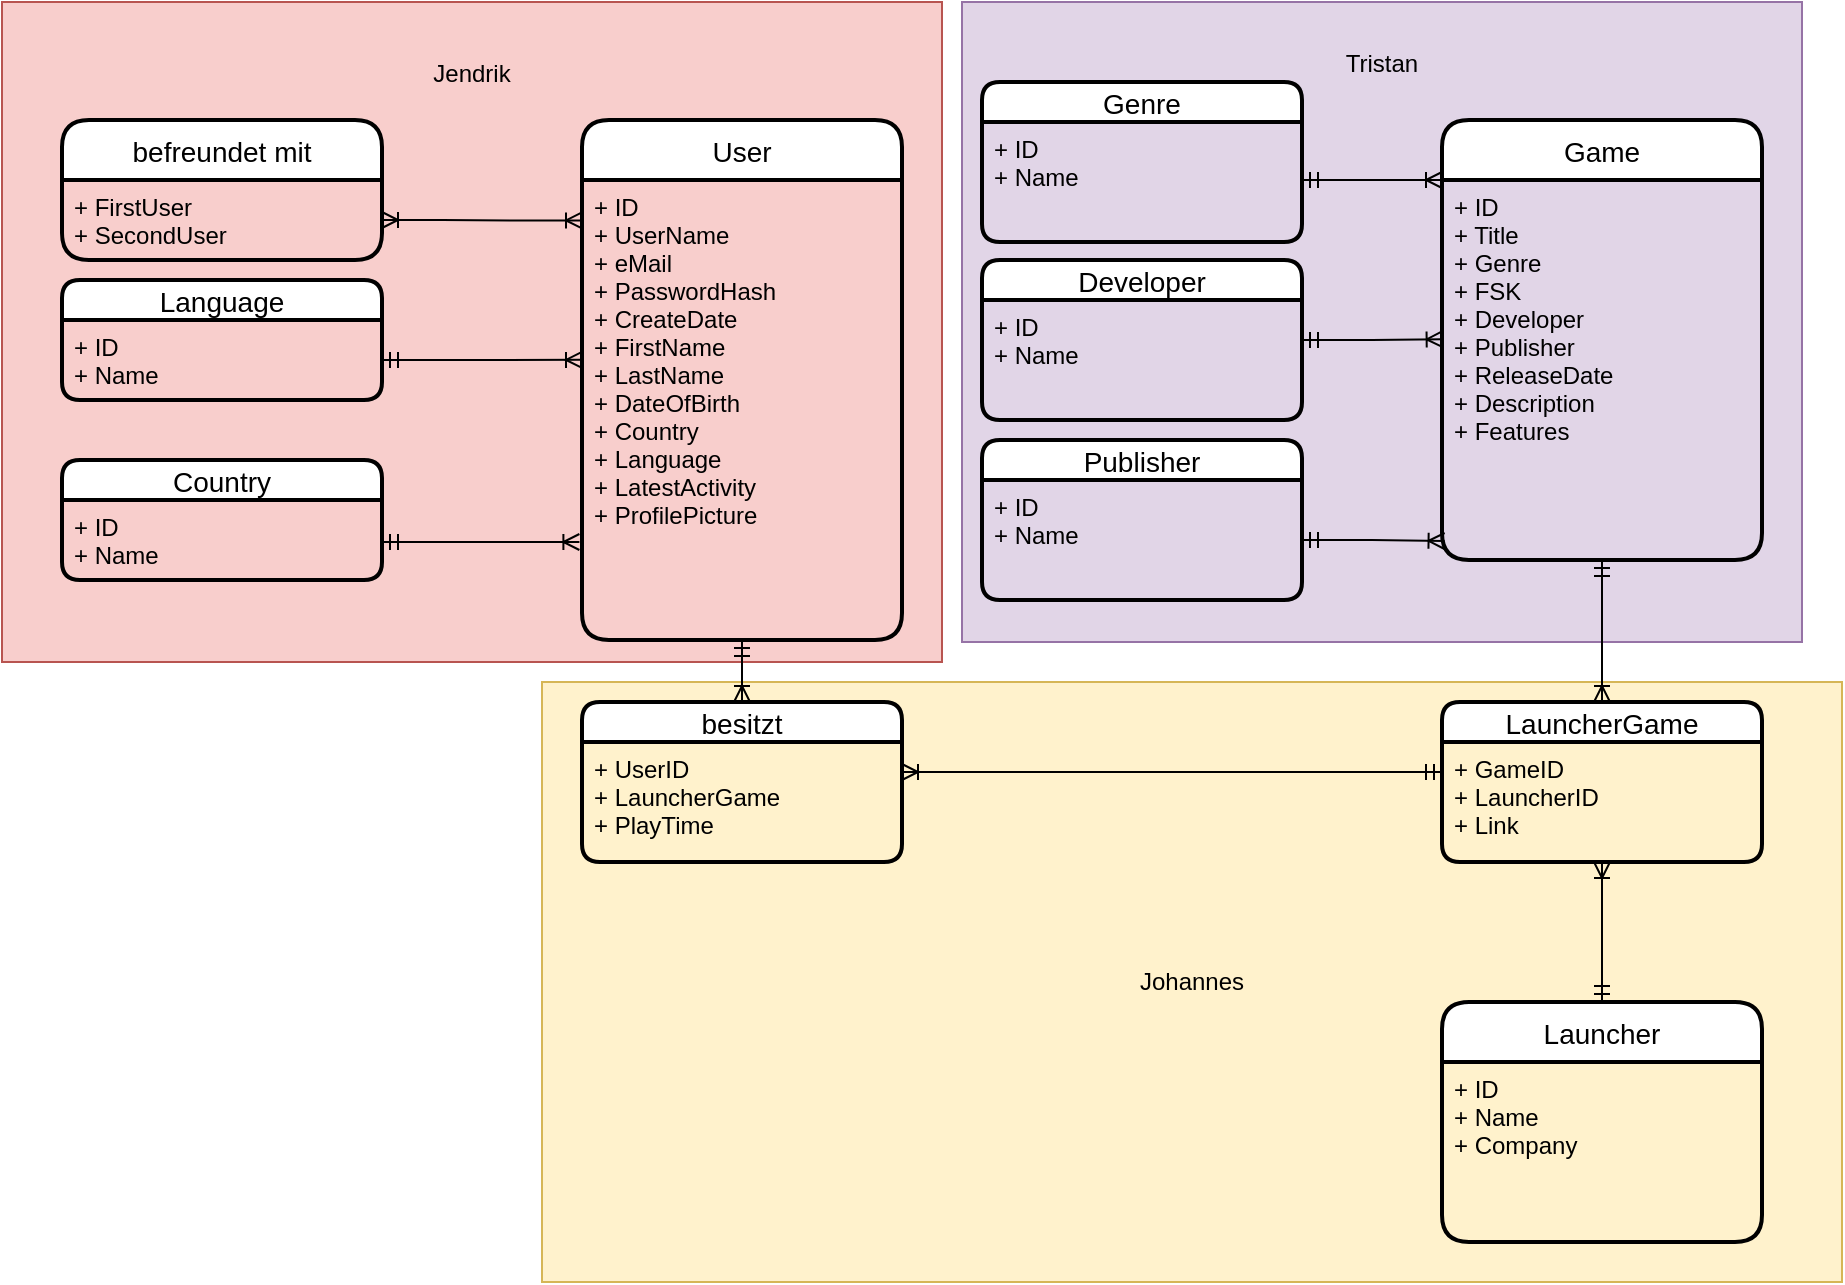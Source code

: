 <mxfile version="20.0.1" type="device"><diagram id="eZd1ID5bgGWgnVPngXof" name="Page-1"><mxGraphModel dx="2858" dy="1077" grid="1" gridSize="10" guides="1" tooltips="1" connect="1" arrows="1" fold="1" page="1" pageScale="1" pageWidth="827" pageHeight="1169" math="0" shadow="0"><root><mxCell id="0"/><mxCell id="1" parent="0"/><mxCell id="etijes4WxotdNTNTpm04-16" value="Johannes" style="rounded=0;whiteSpace=wrap;html=1;fillColor=#fff2cc;strokeColor=#d6b656;" vertex="1" parent="1"><mxGeometry x="150" y="340" width="650" height="300" as="geometry"/></mxCell><mxCell id="etijes4WxotdNTNTpm04-14" value="Jendrik&lt;br&gt;&lt;br&gt;&lt;br&gt;&lt;br&gt;&lt;br&gt;&lt;br&gt;&lt;br&gt;&lt;br&gt;&lt;br&gt;&lt;br&gt;&lt;br&gt;&lt;br&gt;&lt;br&gt;&lt;br&gt;&lt;br&gt;&lt;br&gt;&lt;br&gt;&lt;br&gt;&lt;br&gt;" style="rounded=0;whiteSpace=wrap;html=1;fillColor=#f8cecc;strokeColor=#b85450;" vertex="1" parent="1"><mxGeometry x="-120" width="470" height="330" as="geometry"/></mxCell><mxCell id="etijes4WxotdNTNTpm04-13" value="Tristan&lt;br&gt;&lt;br&gt;&lt;br&gt;&lt;br&gt;&lt;br&gt;&lt;br&gt;&lt;br&gt;&lt;br&gt;&lt;br&gt;&lt;br&gt;&lt;br&gt;&lt;br&gt;&lt;br&gt;&lt;br&gt;&lt;br&gt;&lt;br&gt;&lt;br&gt;&lt;br&gt;&lt;br&gt;" style="rounded=0;whiteSpace=wrap;html=1;fillColor=#e1d5e7;strokeColor=#9673a6;" vertex="1" parent="1"><mxGeometry x="360" width="420" height="320" as="geometry"/></mxCell><mxCell id="93aFfJn4TdE23xt1o_GD-1" value="User" style="swimlane;childLayout=stackLayout;horizontal=1;startSize=30;horizontalStack=0;rounded=1;fontSize=14;fontStyle=0;strokeWidth=2;resizeParent=0;resizeLast=1;shadow=0;dashed=0;align=center;" parent="1" vertex="1"><mxGeometry x="170" y="59" width="160" height="260" as="geometry"/></mxCell><mxCell id="93aFfJn4TdE23xt1o_GD-2" value="+ ID&#10;+ UserName&#10;+ eMail&#10;+ PasswordHash&#10;+ CreateDate&#10;+ FirstName&#10;+ LastName&#10;+ DateOfBirth&#10;+ Country&#10;+ Language&#10;+ LatestActivity&#10;+ ProfilePicture&#10;&#10;" style="align=left;strokeColor=none;fillColor=none;spacingLeft=4;fontSize=12;verticalAlign=top;resizable=0;rotatable=0;part=1;fontStyle=0" parent="93aFfJn4TdE23xt1o_GD-1" vertex="1"><mxGeometry y="30" width="160" height="230" as="geometry"/></mxCell><mxCell id="93aFfJn4TdE23xt1o_GD-3" value="Game" style="swimlane;childLayout=stackLayout;horizontal=1;startSize=30;horizontalStack=0;rounded=1;fontSize=14;fontStyle=0;strokeWidth=2;resizeParent=0;resizeLast=1;shadow=0;dashed=0;align=center;" parent="1" vertex="1"><mxGeometry x="600" y="59" width="160" height="220" as="geometry"/></mxCell><mxCell id="93aFfJn4TdE23xt1o_GD-4" value="+ ID&#10;+ Title&#10;+ Genre&#10;+ FSK&#10;+ Developer&#10;+ Publisher&#10;+ ReleaseDate&#10;+ Description&#10;+ Features" style="align=left;strokeColor=none;fillColor=none;spacingLeft=4;fontSize=12;verticalAlign=top;resizable=0;rotatable=0;part=1;" parent="93aFfJn4TdE23xt1o_GD-3" vertex="1"><mxGeometry y="30" width="160" height="190" as="geometry"/></mxCell><mxCell id="93aFfJn4TdE23xt1o_GD-5" value="befreundet mit" style="swimlane;childLayout=stackLayout;horizontal=1;startSize=30;horizontalStack=0;rounded=1;fontSize=14;fontStyle=0;strokeWidth=2;resizeParent=0;resizeLast=1;shadow=0;dashed=0;align=center;" parent="1" vertex="1"><mxGeometry x="-90" y="59" width="160" height="70" as="geometry"/></mxCell><mxCell id="93aFfJn4TdE23xt1o_GD-6" value="+ FirstUser&#10;+ SecondUser" style="align=left;strokeColor=none;fillColor=none;spacingLeft=4;fontSize=12;verticalAlign=top;resizable=0;rotatable=0;part=1;fontStyle=0" parent="93aFfJn4TdE23xt1o_GD-5" vertex="1"><mxGeometry y="30" width="160" height="40" as="geometry"/></mxCell><mxCell id="ZvGkwL9OU-minx8-ihlc-23" style="edgeStyle=orthogonalEdgeStyle;rounded=0;orthogonalLoop=1;jettySize=auto;html=1;entryX=0.5;entryY=1;entryDx=0;entryDy=0;startArrow=ERmandOne;startFill=0;endArrow=ERoneToMany;endFill=0;" parent="1" source="93aFfJn4TdE23xt1o_GD-7" target="ZvGkwL9OU-minx8-ihlc-12" edge="1"><mxGeometry relative="1" as="geometry"/></mxCell><mxCell id="93aFfJn4TdE23xt1o_GD-7" value="Launcher" style="swimlane;childLayout=stackLayout;horizontal=1;startSize=30;horizontalStack=0;rounded=1;fontSize=14;fontStyle=0;strokeWidth=2;resizeParent=0;resizeLast=1;shadow=0;dashed=0;align=center;" parent="1" vertex="1"><mxGeometry x="600" y="500" width="160" height="120" as="geometry"/></mxCell><mxCell id="93aFfJn4TdE23xt1o_GD-8" value="+ ID&#10;+ Name&#10;+ Company" style="align=left;strokeColor=none;fillColor=none;spacingLeft=4;fontSize=12;verticalAlign=top;resizable=0;rotatable=0;part=1;" parent="93aFfJn4TdE23xt1o_GD-7" vertex="1"><mxGeometry y="30" width="160" height="90" as="geometry"/></mxCell><mxCell id="93aFfJn4TdE23xt1o_GD-9" value="besitzt" style="swimlane;childLayout=stackLayout;horizontal=1;startSize=20;horizontalStack=0;rounded=1;fontSize=14;fontStyle=0;strokeWidth=2;resizeParent=0;resizeLast=1;shadow=0;dashed=0;align=center;" parent="1" vertex="1"><mxGeometry x="170" y="350" width="160" height="80" as="geometry"/></mxCell><mxCell id="93aFfJn4TdE23xt1o_GD-10" value="+ UserID&#10;+ LauncherGame&#10;+ PlayTime" style="align=left;strokeColor=none;fillColor=none;spacingLeft=4;fontSize=12;verticalAlign=top;resizable=0;rotatable=0;part=1;" parent="93aFfJn4TdE23xt1o_GD-9" vertex="1"><mxGeometry y="20" width="160" height="60" as="geometry"/></mxCell><mxCell id="ZvGkwL9OU-minx8-ihlc-11" value="LauncherGame" style="swimlane;childLayout=stackLayout;horizontal=1;startSize=20;horizontalStack=0;rounded=1;fontSize=14;fontStyle=0;strokeWidth=2;resizeParent=0;resizeLast=1;shadow=0;dashed=0;align=center;" parent="1" vertex="1"><mxGeometry x="600" y="350" width="160" height="80" as="geometry"/></mxCell><mxCell id="ZvGkwL9OU-minx8-ihlc-12" value="+ GameID&#10;+ LauncherID&#10;+ Link" style="align=left;strokeColor=none;fillColor=none;spacingLeft=4;fontSize=12;verticalAlign=top;resizable=0;rotatable=0;part=1;" parent="ZvGkwL9OU-minx8-ihlc-11" vertex="1"><mxGeometry y="20" width="160" height="60" as="geometry"/></mxCell><mxCell id="ZvGkwL9OU-minx8-ihlc-17" value="" style="edgeStyle=entityRelationEdgeStyle;fontSize=12;html=1;endArrow=ERoneToMany;startArrow=ERoneToMany;rounded=0;exitX=1;exitY=0.5;exitDx=0;exitDy=0;entryX=0;entryY=0.088;entryDx=0;entryDy=0;entryPerimeter=0;" parent="1" source="93aFfJn4TdE23xt1o_GD-6" target="93aFfJn4TdE23xt1o_GD-2" edge="1"><mxGeometry width="100" height="100" relative="1" as="geometry"><mxPoint x="360" y="350" as="sourcePoint"/><mxPoint x="460" y="250" as="targetPoint"/></mxGeometry></mxCell><mxCell id="ZvGkwL9OU-minx8-ihlc-20" style="edgeStyle=orthogonalEdgeStyle;rounded=0;orthogonalLoop=1;jettySize=auto;html=1;entryX=0.5;entryY=0;entryDx=0;entryDy=0;startArrow=ERmandOne;startFill=0;endArrow=ERoneToMany;endFill=0;" parent="1" source="93aFfJn4TdE23xt1o_GD-2" target="93aFfJn4TdE23xt1o_GD-9" edge="1"><mxGeometry relative="1" as="geometry"/></mxCell><mxCell id="ZvGkwL9OU-minx8-ihlc-21" style="edgeStyle=orthogonalEdgeStyle;rounded=0;orthogonalLoop=1;jettySize=auto;html=1;exitX=1;exitY=0.25;exitDx=0;exitDy=0;entryX=0;entryY=0.25;entryDx=0;entryDy=0;startArrow=ERoneToMany;startFill=0;endArrow=ERmandOne;endFill=0;" parent="1" source="93aFfJn4TdE23xt1o_GD-10" target="ZvGkwL9OU-minx8-ihlc-12" edge="1"><mxGeometry relative="1" as="geometry"><mxPoint x="590" y="355" as="targetPoint"/></mxGeometry></mxCell><mxCell id="ZvGkwL9OU-minx8-ihlc-22" style="edgeStyle=orthogonalEdgeStyle;rounded=0;orthogonalLoop=1;jettySize=auto;html=1;entryX=0.5;entryY=0;entryDx=0;entryDy=0;startArrow=ERmandOne;startFill=0;endArrow=ERoneToMany;endFill=0;" parent="1" source="93aFfJn4TdE23xt1o_GD-4" target="ZvGkwL9OU-minx8-ihlc-11" edge="1"><mxGeometry relative="1" as="geometry"/></mxCell><mxCell id="ZvGkwL9OU-minx8-ihlc-28" value="Country" style="swimlane;childLayout=stackLayout;horizontal=1;startSize=20;horizontalStack=0;rounded=1;fontSize=14;fontStyle=0;strokeWidth=2;resizeParent=0;resizeLast=1;shadow=0;dashed=0;align=center;" parent="1" vertex="1"><mxGeometry x="-90" y="229" width="160" height="60" as="geometry"/></mxCell><mxCell id="ZvGkwL9OU-minx8-ihlc-29" value="+ ID&#10;+ Name" style="align=left;strokeColor=none;fillColor=none;spacingLeft=4;fontSize=12;verticalAlign=top;resizable=0;rotatable=0;part=1;" parent="ZvGkwL9OU-minx8-ihlc-28" vertex="1"><mxGeometry y="20" width="160" height="40" as="geometry"/></mxCell><mxCell id="ZvGkwL9OU-minx8-ihlc-30" value="Language" style="swimlane;childLayout=stackLayout;horizontal=1;startSize=20;horizontalStack=0;rounded=1;fontSize=14;fontStyle=0;strokeWidth=2;resizeParent=0;resizeLast=1;shadow=0;dashed=0;align=center;" parent="1" vertex="1"><mxGeometry x="-90" y="139" width="160" height="60" as="geometry"/></mxCell><mxCell id="ZvGkwL9OU-minx8-ihlc-31" value="+ ID&#10;+ Name" style="align=left;strokeColor=none;fillColor=none;spacingLeft=4;fontSize=12;verticalAlign=top;resizable=0;rotatable=0;part=1;" parent="ZvGkwL9OU-minx8-ihlc-30" vertex="1"><mxGeometry y="20" width="160" height="40" as="geometry"/></mxCell><mxCell id="ZvGkwL9OU-minx8-ihlc-33" value="Genre" style="swimlane;childLayout=stackLayout;horizontal=1;startSize=20;horizontalStack=0;rounded=1;fontSize=14;fontStyle=0;strokeWidth=2;resizeParent=0;resizeLast=1;shadow=0;dashed=0;align=center;" parent="1" vertex="1"><mxGeometry x="370" y="40" width="160" height="80" as="geometry"/></mxCell><mxCell id="ZvGkwL9OU-minx8-ihlc-34" value="+ ID&#10;+ Name" style="align=left;strokeColor=none;fillColor=none;spacingLeft=4;fontSize=12;verticalAlign=top;resizable=0;rotatable=0;part=1;fontStyle=0" parent="ZvGkwL9OU-minx8-ihlc-33" vertex="1"><mxGeometry y="20" width="160" height="60" as="geometry"/></mxCell><mxCell id="ZvGkwL9OU-minx8-ihlc-38" style="edgeStyle=orthogonalEdgeStyle;rounded=0;orthogonalLoop=1;jettySize=auto;html=1;startArrow=ERmandOne;startFill=0;endArrow=ERoneToMany;endFill=0;entryX=-0.008;entryY=0.791;entryDx=0;entryDy=0;entryPerimeter=0;" parent="1" target="93aFfJn4TdE23xt1o_GD-2" edge="1"><mxGeometry relative="1" as="geometry"><mxPoint x="70" y="270" as="sourcePoint"/><mxPoint x="160" y="300" as="targetPoint"/><Array as="points"><mxPoint x="70" y="270"/><mxPoint x="169" y="270"/></Array></mxGeometry></mxCell><mxCell id="ZvGkwL9OU-minx8-ihlc-39" style="edgeStyle=orthogonalEdgeStyle;rounded=0;orthogonalLoop=1;jettySize=auto;html=1;startArrow=ERmandOne;startFill=0;endArrow=ERoneToMany;endFill=0;entryX=0;entryY=0;entryDx=0;entryDy=0;" parent="1" source="ZvGkwL9OU-minx8-ihlc-34" target="93aFfJn4TdE23xt1o_GD-4" edge="1"><mxGeometry relative="1" as="geometry"><mxPoint x="590" y="90" as="targetPoint"/><Array as="points"><mxPoint x="570" y="89"/><mxPoint x="570" y="89"/></Array></mxGeometry></mxCell><mxCell id="etijes4WxotdNTNTpm04-9" style="edgeStyle=orthogonalEdgeStyle;rounded=0;orthogonalLoop=1;jettySize=auto;html=1;entryX=0.002;entryY=0.419;entryDx=0;entryDy=0;entryPerimeter=0;endArrow=ERoneToMany;endFill=0;startArrow=ERmandOne;startFill=0;" edge="1" parent="1" source="etijes4WxotdNTNTpm04-3" target="93aFfJn4TdE23xt1o_GD-4"><mxGeometry relative="1" as="geometry"/></mxCell><mxCell id="etijes4WxotdNTNTpm04-3" value="Developer" style="swimlane;childLayout=stackLayout;horizontal=1;startSize=20;horizontalStack=0;rounded=1;fontSize=14;fontStyle=0;strokeWidth=2;resizeParent=0;resizeLast=1;shadow=0;dashed=0;align=center;" vertex="1" parent="1"><mxGeometry x="370" y="129" width="160" height="80" as="geometry"/></mxCell><mxCell id="etijes4WxotdNTNTpm04-4" value="+ ID&#10;+ Name" style="align=left;strokeColor=none;fillColor=none;spacingLeft=4;fontSize=12;verticalAlign=top;resizable=0;rotatable=0;part=1;fontStyle=0" vertex="1" parent="etijes4WxotdNTNTpm04-3"><mxGeometry y="20" width="160" height="60" as="geometry"/></mxCell><mxCell id="etijes4WxotdNTNTpm04-5" value="Publisher" style="swimlane;childLayout=stackLayout;horizontal=1;startSize=20;horizontalStack=0;rounded=1;fontSize=14;fontStyle=0;strokeWidth=2;resizeParent=0;resizeLast=1;shadow=0;dashed=0;align=center;" vertex="1" parent="1"><mxGeometry x="370" y="219" width="160" height="80" as="geometry"/></mxCell><mxCell id="etijes4WxotdNTNTpm04-6" value="+ ID&#10;+ Name" style="align=left;strokeColor=none;fillColor=none;spacingLeft=4;fontSize=12;verticalAlign=top;resizable=0;rotatable=0;part=1;fontStyle=0" vertex="1" parent="etijes4WxotdNTNTpm04-5"><mxGeometry y="20" width="160" height="60" as="geometry"/></mxCell><mxCell id="etijes4WxotdNTNTpm04-10" style="edgeStyle=orthogonalEdgeStyle;rounded=0;orthogonalLoop=1;jettySize=auto;html=1;entryX=0.008;entryY=0.95;entryDx=0;entryDy=0;entryPerimeter=0;endArrow=ERoneToMany;endFill=0;startArrow=ERmandOne;startFill=0;" edge="1" parent="1" source="etijes4WxotdNTNTpm04-6" target="93aFfJn4TdE23xt1o_GD-4"><mxGeometry relative="1" as="geometry"/></mxCell><mxCell id="etijes4WxotdNTNTpm04-21" style="edgeStyle=orthogonalEdgeStyle;rounded=0;orthogonalLoop=1;jettySize=auto;html=1;entryX=0;entryY=0.391;entryDx=0;entryDy=0;entryPerimeter=0;startArrow=ERmandOne;startFill=0;endArrow=ERoneToMany;endFill=0;" edge="1" parent="1" source="ZvGkwL9OU-minx8-ihlc-31" target="93aFfJn4TdE23xt1o_GD-2"><mxGeometry relative="1" as="geometry"/></mxCell></root></mxGraphModel></diagram></mxfile>